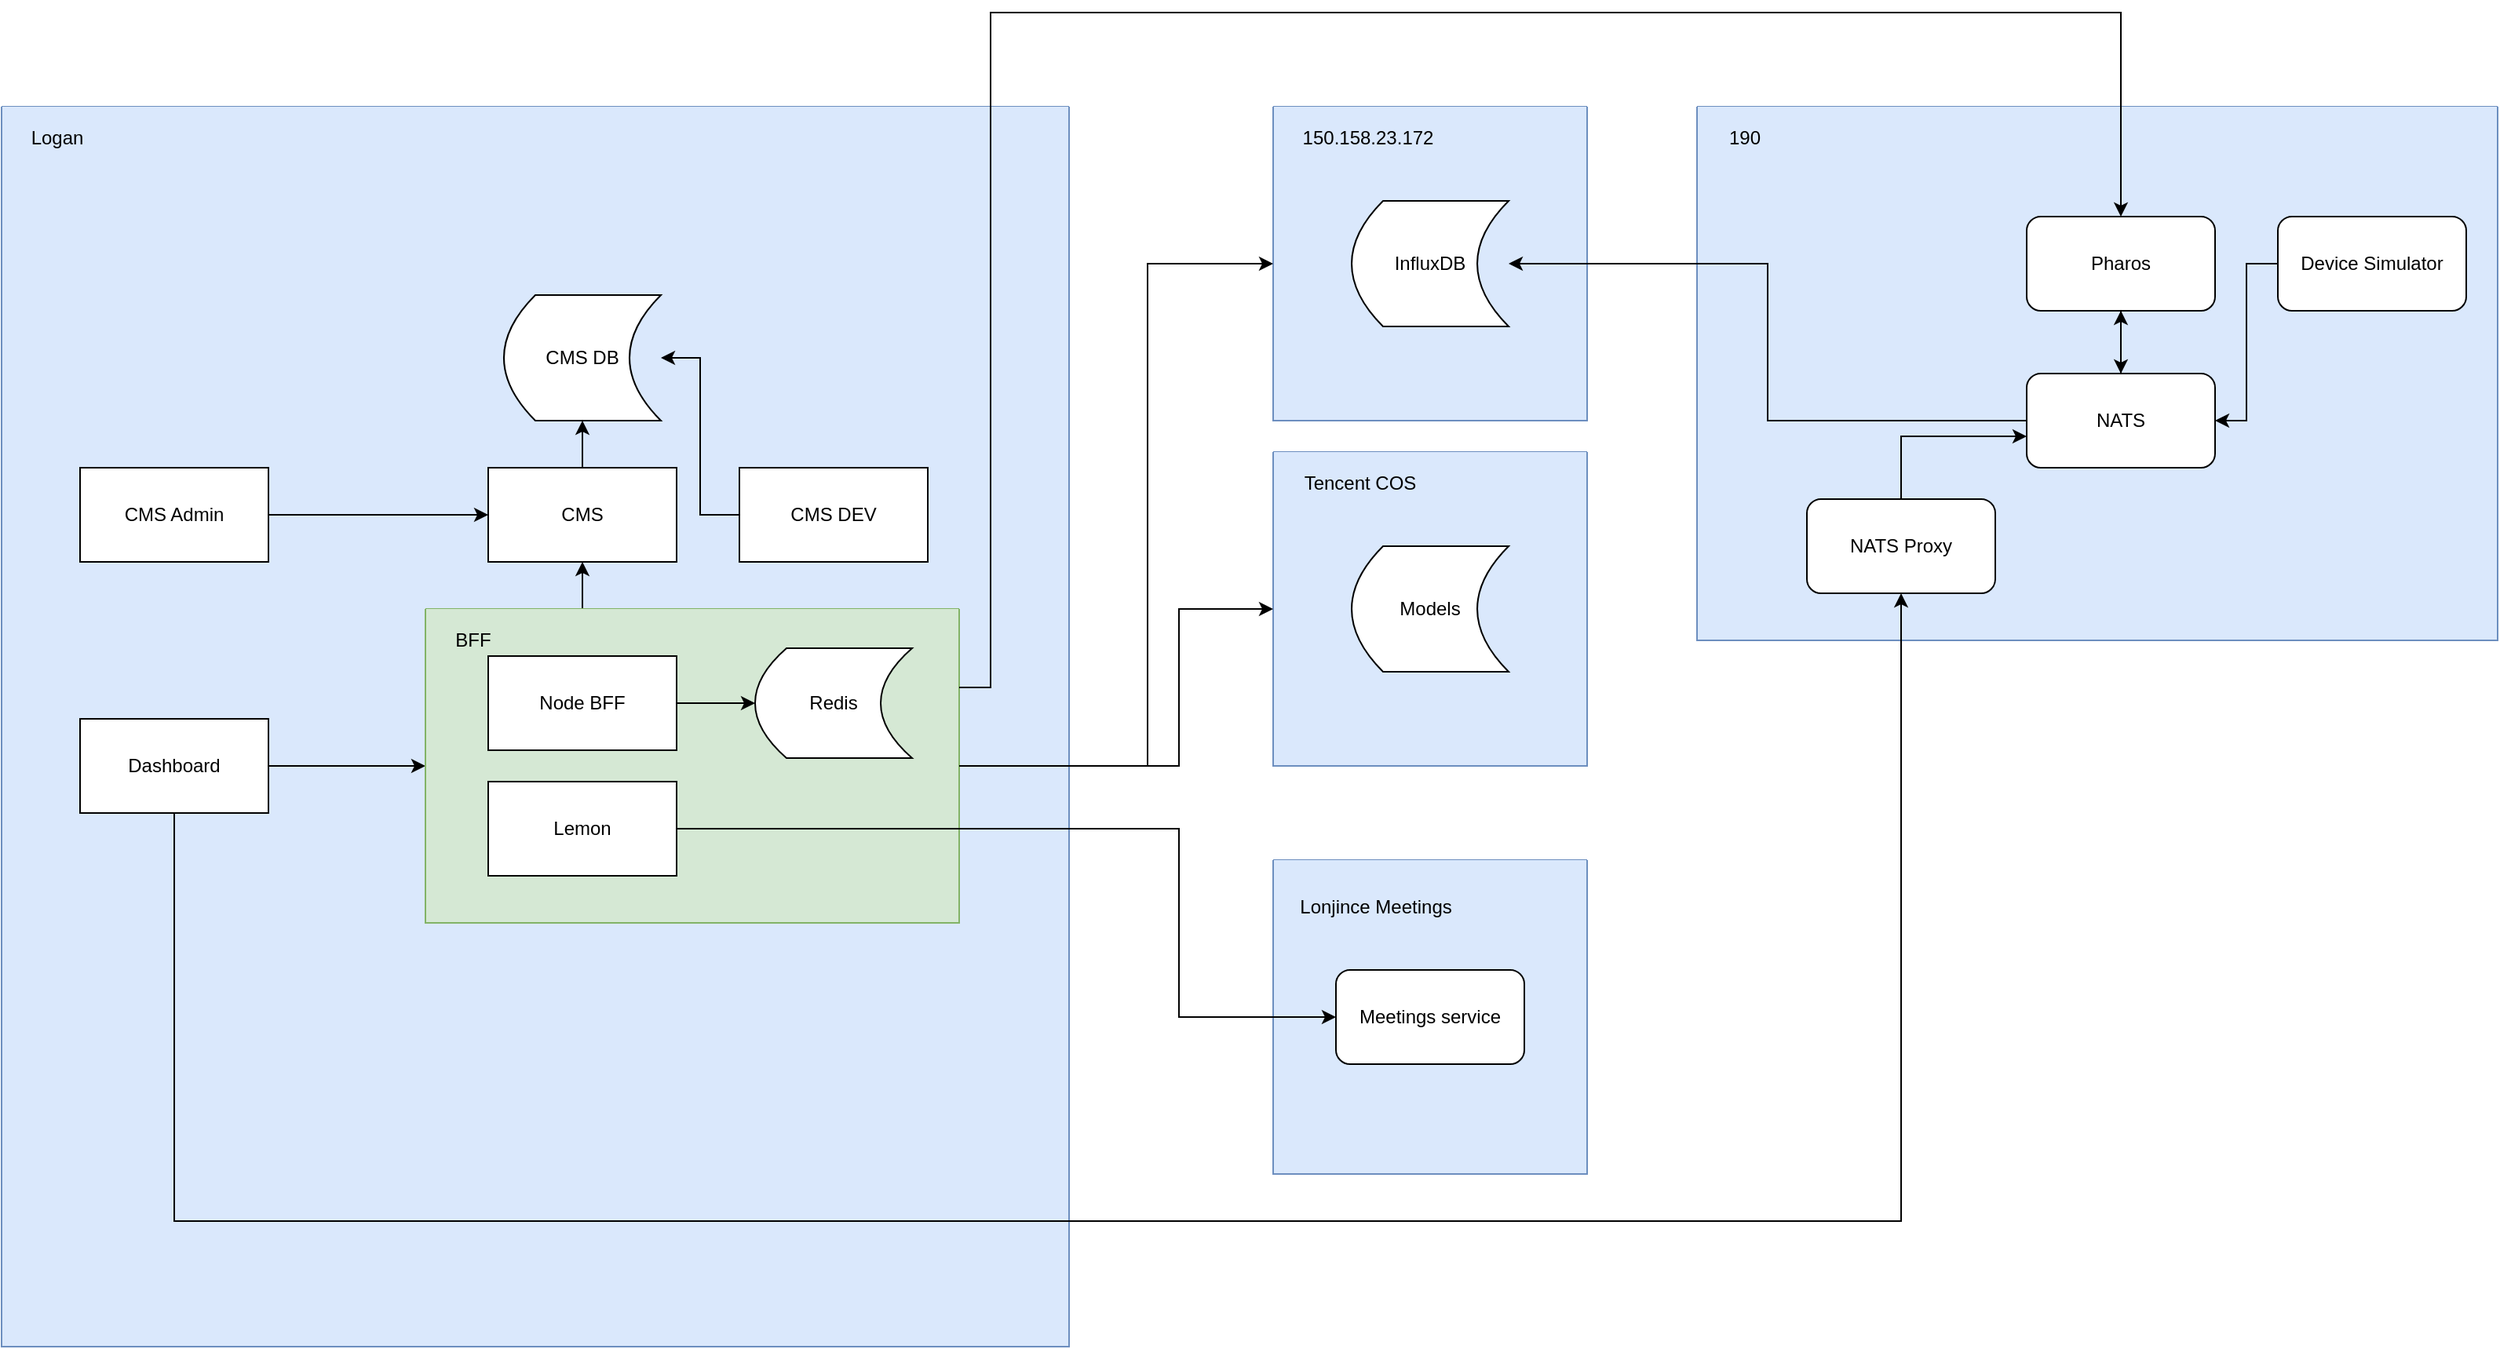 <mxfile version="16.5.6" type="github">
  <diagram name="Page-1" id="aaaa8250-4180-3840-79b5-4cada1eebb92">
    <mxGraphModel dx="2369" dy="1346" grid="1" gridSize="10" guides="1" tooltips="1" connect="1" arrows="1" fold="1" page="1" pageScale="1" pageWidth="850" pageHeight="1100" background="none" math="0" shadow="0">
      <root>
        <mxCell id="0" />
        <mxCell id="1" parent="0" />
        <mxCell id="0sAIdvepXm3ZQ7K2AfYi-3" value="" style="swimlane;startSize=0;swimlaneFillColor=#DAE8FC;fillColor=#dae8fc;strokeColor=#6c8ebf;" vertex="1" parent="1">
          <mxGeometry x="850" y="80" width="200" height="200" as="geometry" />
        </mxCell>
        <mxCell id="0sAIdvepXm3ZQ7K2AfYi-4" value="150.158.23.172" style="text;html=1;align=center;verticalAlign=middle;resizable=0;points=[];autosize=1;strokeColor=none;fillColor=none;" vertex="1" parent="0sAIdvepXm3ZQ7K2AfYi-3">
          <mxGeometry x="10" y="10" width="100" height="20" as="geometry" />
        </mxCell>
        <mxCell id="0sAIdvepXm3ZQ7K2AfYi-1" value="InfluxDB" style="shape=dataStorage;whiteSpace=wrap;html=1;fixedSize=1;" vertex="1" parent="0sAIdvepXm3ZQ7K2AfYi-3">
          <mxGeometry x="50" y="60" width="100" height="80" as="geometry" />
        </mxCell>
        <mxCell id="0sAIdvepXm3ZQ7K2AfYi-5" value="" style="swimlane;startSize=0;swimlaneFillColor=#DAE8FC;fillColor=#dae8fc;strokeColor=#6c8ebf;" vertex="1" parent="1">
          <mxGeometry x="1120" y="80" width="510" height="340" as="geometry" />
        </mxCell>
        <mxCell id="0sAIdvepXm3ZQ7K2AfYi-6" value="190" style="text;html=1;align=center;verticalAlign=middle;resizable=0;points=[];autosize=1;strokeColor=none;fillColor=none;" vertex="1" parent="0sAIdvepXm3ZQ7K2AfYi-5">
          <mxGeometry x="10" y="10" width="40" height="20" as="geometry" />
        </mxCell>
        <mxCell id="0sAIdvepXm3ZQ7K2AfYi-54" style="edgeStyle=orthogonalEdgeStyle;rounded=0;orthogonalLoop=1;jettySize=auto;html=1;entryX=1;entryY=0.5;entryDx=0;entryDy=0;" edge="1" parent="0sAIdvepXm3ZQ7K2AfYi-5" source="0sAIdvepXm3ZQ7K2AfYi-7" target="0sAIdvepXm3ZQ7K2AfYi-52">
          <mxGeometry relative="1" as="geometry" />
        </mxCell>
        <mxCell id="0sAIdvepXm3ZQ7K2AfYi-7" value="Device Simulator" style="rounded=1;whiteSpace=wrap;html=1;" vertex="1" parent="0sAIdvepXm3ZQ7K2AfYi-5">
          <mxGeometry x="370" y="70" width="120" height="60" as="geometry" />
        </mxCell>
        <mxCell id="0sAIdvepXm3ZQ7K2AfYi-55" style="edgeStyle=orthogonalEdgeStyle;rounded=0;orthogonalLoop=1;jettySize=auto;html=1;" edge="1" parent="0sAIdvepXm3ZQ7K2AfYi-5" source="0sAIdvepXm3ZQ7K2AfYi-51" target="0sAIdvepXm3ZQ7K2AfYi-52">
          <mxGeometry relative="1" as="geometry" />
        </mxCell>
        <mxCell id="0sAIdvepXm3ZQ7K2AfYi-51" value="Pharos" style="rounded=1;whiteSpace=wrap;html=1;" vertex="1" parent="0sAIdvepXm3ZQ7K2AfYi-5">
          <mxGeometry x="210" y="70" width="120" height="60" as="geometry" />
        </mxCell>
        <mxCell id="0sAIdvepXm3ZQ7K2AfYi-56" style="edgeStyle=orthogonalEdgeStyle;rounded=0;orthogonalLoop=1;jettySize=auto;html=1;entryX=0.5;entryY=1;entryDx=0;entryDy=0;" edge="1" parent="0sAIdvepXm3ZQ7K2AfYi-5" source="0sAIdvepXm3ZQ7K2AfYi-52" target="0sAIdvepXm3ZQ7K2AfYi-51">
          <mxGeometry relative="1" as="geometry" />
        </mxCell>
        <mxCell id="0sAIdvepXm3ZQ7K2AfYi-52" value="NATS" style="rounded=1;whiteSpace=wrap;html=1;" vertex="1" parent="0sAIdvepXm3ZQ7K2AfYi-5">
          <mxGeometry x="210" y="170" width="120" height="60" as="geometry" />
        </mxCell>
        <mxCell id="0sAIdvepXm3ZQ7K2AfYi-64" style="edgeStyle=orthogonalEdgeStyle;rounded=0;orthogonalLoop=1;jettySize=auto;html=1;" edge="1" parent="0sAIdvepXm3ZQ7K2AfYi-5" source="0sAIdvepXm3ZQ7K2AfYi-63">
          <mxGeometry relative="1" as="geometry">
            <mxPoint x="210" y="210" as="targetPoint" />
            <Array as="points">
              <mxPoint x="130" y="210" />
              <mxPoint x="210" y="210" />
            </Array>
          </mxGeometry>
        </mxCell>
        <mxCell id="0sAIdvepXm3ZQ7K2AfYi-63" value="NATS Proxy" style="rounded=1;whiteSpace=wrap;html=1;" vertex="1" parent="0sAIdvepXm3ZQ7K2AfYi-5">
          <mxGeometry x="70" y="250" width="120" height="60" as="geometry" />
        </mxCell>
        <mxCell id="0sAIdvepXm3ZQ7K2AfYi-9" value="" style="swimlane;startSize=0;rounded=1;fillColor=#dae8fc;strokeColor=#6c8ebf;swimlaneFillColor=#DAE8FC;" vertex="1" parent="1">
          <mxGeometry x="40" y="80" width="680" height="790" as="geometry" />
        </mxCell>
        <mxCell id="0sAIdvepXm3ZQ7K2AfYi-10" value="Logan" style="text;html=1;align=center;verticalAlign=middle;resizable=0;points=[];autosize=1;strokeColor=none;fillColor=none;" vertex="1" parent="0sAIdvepXm3ZQ7K2AfYi-9">
          <mxGeometry x="10" y="10" width="50" height="20" as="geometry" />
        </mxCell>
        <mxCell id="0sAIdvepXm3ZQ7K2AfYi-26" style="edgeStyle=orthogonalEdgeStyle;rounded=0;orthogonalLoop=1;jettySize=auto;html=1;" edge="1" parent="0sAIdvepXm3ZQ7K2AfYi-9" source="0sAIdvepXm3ZQ7K2AfYi-16" target="0sAIdvepXm3ZQ7K2AfYi-12">
          <mxGeometry relative="1" as="geometry" />
        </mxCell>
        <mxCell id="0sAIdvepXm3ZQ7K2AfYi-16" value="Dashboard" style="whiteSpace=wrap;html=1;" vertex="1" parent="0sAIdvepXm3ZQ7K2AfYi-9">
          <mxGeometry x="50" y="390" width="120" height="60" as="geometry" />
        </mxCell>
        <mxCell id="0sAIdvepXm3ZQ7K2AfYi-49" style="edgeStyle=orthogonalEdgeStyle;rounded=0;orthogonalLoop=1;jettySize=auto;html=1;entryX=1;entryY=0.5;entryDx=0;entryDy=0;" edge="1" parent="0sAIdvepXm3ZQ7K2AfYi-9" source="0sAIdvepXm3ZQ7K2AfYi-47" target="0sAIdvepXm3ZQ7K2AfYi-34">
          <mxGeometry relative="1" as="geometry" />
        </mxCell>
        <mxCell id="0sAIdvepXm3ZQ7K2AfYi-47" value="CMS DEV" style="whiteSpace=wrap;html=1;" vertex="1" parent="0sAIdvepXm3ZQ7K2AfYi-9">
          <mxGeometry x="470" y="230" width="120" height="60" as="geometry" />
        </mxCell>
        <mxCell id="0sAIdvepXm3ZQ7K2AfYi-50" style="edgeStyle=orthogonalEdgeStyle;rounded=0;orthogonalLoop=1;jettySize=auto;html=1;" edge="1" parent="0sAIdvepXm3ZQ7K2AfYi-9" source="0sAIdvepXm3ZQ7K2AfYi-48" target="0sAIdvepXm3ZQ7K2AfYi-17">
          <mxGeometry relative="1" as="geometry" />
        </mxCell>
        <mxCell id="0sAIdvepXm3ZQ7K2AfYi-48" value="CMS Admin" style="whiteSpace=wrap;html=1;" vertex="1" parent="0sAIdvepXm3ZQ7K2AfYi-9">
          <mxGeometry x="50" y="230" width="120" height="60" as="geometry" />
        </mxCell>
        <mxCell id="0sAIdvepXm3ZQ7K2AfYi-24" style="edgeStyle=orthogonalEdgeStyle;rounded=0;orthogonalLoop=1;jettySize=auto;html=1;exitX=0.5;exitY=0;exitDx=0;exitDy=0;" edge="1" parent="0sAIdvepXm3ZQ7K2AfYi-9" source="0sAIdvepXm3ZQ7K2AfYi-14" target="0sAIdvepXm3ZQ7K2AfYi-17">
          <mxGeometry relative="1" as="geometry" />
        </mxCell>
        <mxCell id="0sAIdvepXm3ZQ7K2AfYi-12" value="" style="swimlane;startSize=0;fillColor=#d5e8d4;strokeColor=#82b366;swimlaneFillColor=#D5E8D4;" vertex="1" parent="0sAIdvepXm3ZQ7K2AfYi-9">
          <mxGeometry x="270" y="320" width="340" height="200" as="geometry" />
        </mxCell>
        <mxCell id="0sAIdvepXm3ZQ7K2AfYi-13" value="BFF" style="text;html=1;align=center;verticalAlign=middle;resizable=0;points=[];autosize=1;strokeColor=none;fillColor=none;" vertex="1" parent="0sAIdvepXm3ZQ7K2AfYi-12">
          <mxGeometry x="10" y="10" width="40" height="20" as="geometry" />
        </mxCell>
        <mxCell id="0sAIdvepXm3ZQ7K2AfYi-60" style="edgeStyle=orthogonalEdgeStyle;rounded=0;orthogonalLoop=1;jettySize=auto;html=1;" edge="1" parent="0sAIdvepXm3ZQ7K2AfYi-12" source="0sAIdvepXm3ZQ7K2AfYi-14" target="0sAIdvepXm3ZQ7K2AfYi-59">
          <mxGeometry relative="1" as="geometry" />
        </mxCell>
        <mxCell id="0sAIdvepXm3ZQ7K2AfYi-14" value="Node BFF" style="whiteSpace=wrap;html=1;" vertex="1" parent="0sAIdvepXm3ZQ7K2AfYi-12">
          <mxGeometry x="40" y="30" width="120" height="60" as="geometry" />
        </mxCell>
        <mxCell id="0sAIdvepXm3ZQ7K2AfYi-15" value="Lemon" style="whiteSpace=wrap;html=1;" vertex="1" parent="0sAIdvepXm3ZQ7K2AfYi-12">
          <mxGeometry x="40" y="110" width="120" height="60" as="geometry" />
        </mxCell>
        <mxCell id="0sAIdvepXm3ZQ7K2AfYi-59" value="Redis" style="shape=dataStorage;whiteSpace=wrap;html=1;fixedSize=1;rounded=1;" vertex="1" parent="0sAIdvepXm3ZQ7K2AfYi-12">
          <mxGeometry x="210" y="25" width="100" height="70" as="geometry" />
        </mxCell>
        <mxCell id="0sAIdvepXm3ZQ7K2AfYi-46" style="edgeStyle=orthogonalEdgeStyle;rounded=0;orthogonalLoop=1;jettySize=auto;html=1;" edge="1" parent="0sAIdvepXm3ZQ7K2AfYi-9" source="0sAIdvepXm3ZQ7K2AfYi-17" target="0sAIdvepXm3ZQ7K2AfYi-34">
          <mxGeometry relative="1" as="geometry" />
        </mxCell>
        <mxCell id="0sAIdvepXm3ZQ7K2AfYi-17" value="CMS" style="whiteSpace=wrap;html=1;" vertex="1" parent="0sAIdvepXm3ZQ7K2AfYi-9">
          <mxGeometry x="310" y="230" width="120" height="60" as="geometry" />
        </mxCell>
        <mxCell id="0sAIdvepXm3ZQ7K2AfYi-34" value="CMS DB" style="shape=dataStorage;whiteSpace=wrap;html=1;fixedSize=1;" vertex="1" parent="0sAIdvepXm3ZQ7K2AfYi-9">
          <mxGeometry x="320" y="120" width="100" height="80" as="geometry" />
        </mxCell>
        <mxCell id="0sAIdvepXm3ZQ7K2AfYi-19" value="" style="swimlane;startSize=0;swimlaneFillColor=#DAE8FC;fillColor=#dae8fc;strokeColor=#6c8ebf;" vertex="1" parent="1">
          <mxGeometry x="850" y="300" width="200" height="200" as="geometry" />
        </mxCell>
        <mxCell id="0sAIdvepXm3ZQ7K2AfYi-20" value="Tencent COS" style="text;html=1;align=center;verticalAlign=middle;resizable=0;points=[];autosize=1;strokeColor=none;fillColor=none;" vertex="1" parent="0sAIdvepXm3ZQ7K2AfYi-19">
          <mxGeometry x="10" y="10" width="90" height="20" as="geometry" />
        </mxCell>
        <mxCell id="0sAIdvepXm3ZQ7K2AfYi-32" value="Models" style="shape=dataStorage;whiteSpace=wrap;html=1;fixedSize=1;" vertex="1" parent="0sAIdvepXm3ZQ7K2AfYi-19">
          <mxGeometry x="50" y="60" width="100" height="80" as="geometry" />
        </mxCell>
        <mxCell id="0sAIdvepXm3ZQ7K2AfYi-21" style="edgeStyle=orthogonalEdgeStyle;rounded=0;orthogonalLoop=1;jettySize=auto;html=1;" edge="1" parent="1" source="0sAIdvepXm3ZQ7K2AfYi-12" target="0sAIdvepXm3ZQ7K2AfYi-19">
          <mxGeometry relative="1" as="geometry">
            <Array as="points">
              <mxPoint x="790" y="500" />
              <mxPoint x="790" y="400" />
            </Array>
          </mxGeometry>
        </mxCell>
        <mxCell id="0sAIdvepXm3ZQ7K2AfYi-22" style="edgeStyle=orthogonalEdgeStyle;rounded=0;orthogonalLoop=1;jettySize=auto;html=1;entryX=0;entryY=0.5;entryDx=0;entryDy=0;" edge="1" parent="1" source="0sAIdvepXm3ZQ7K2AfYi-12" target="0sAIdvepXm3ZQ7K2AfYi-3">
          <mxGeometry relative="1" as="geometry">
            <Array as="points">
              <mxPoint x="770" y="500" />
              <mxPoint x="770" y="180" />
            </Array>
          </mxGeometry>
        </mxCell>
        <mxCell id="0sAIdvepXm3ZQ7K2AfYi-27" value="" style="swimlane;startSize=0;swimlaneFillColor=#DAE8FC;fillColor=#dae8fc;strokeColor=#6c8ebf;" vertex="1" parent="1">
          <mxGeometry x="850" y="560" width="200" height="200" as="geometry" />
        </mxCell>
        <mxCell id="0sAIdvepXm3ZQ7K2AfYi-28" value="Lonjince Meetings" style="text;html=1;align=center;verticalAlign=middle;resizable=0;points=[];autosize=1;strokeColor=none;fillColor=none;" vertex="1" parent="0sAIdvepXm3ZQ7K2AfYi-27">
          <mxGeometry x="10" y="20" width="110" height="20" as="geometry" />
        </mxCell>
        <mxCell id="0sAIdvepXm3ZQ7K2AfYi-29" value="Meetings service" style="rounded=1;whiteSpace=wrap;html=1;" vertex="1" parent="0sAIdvepXm3ZQ7K2AfYi-27">
          <mxGeometry x="40" y="70" width="120" height="60" as="geometry" />
        </mxCell>
        <mxCell id="0sAIdvepXm3ZQ7K2AfYi-31" style="edgeStyle=orthogonalEdgeStyle;rounded=0;orthogonalLoop=1;jettySize=auto;html=1;entryX=0;entryY=0.5;entryDx=0;entryDy=0;" edge="1" parent="1" source="0sAIdvepXm3ZQ7K2AfYi-15" target="0sAIdvepXm3ZQ7K2AfYi-29">
          <mxGeometry relative="1" as="geometry">
            <Array as="points">
              <mxPoint x="790" y="540" />
              <mxPoint x="790" y="660" />
            </Array>
          </mxGeometry>
        </mxCell>
        <mxCell id="0sAIdvepXm3ZQ7K2AfYi-57" style="edgeStyle=orthogonalEdgeStyle;rounded=0;orthogonalLoop=1;jettySize=auto;html=1;entryX=1;entryY=0.5;entryDx=0;entryDy=0;" edge="1" parent="1" source="0sAIdvepXm3ZQ7K2AfYi-52" target="0sAIdvepXm3ZQ7K2AfYi-1">
          <mxGeometry relative="1" as="geometry" />
        </mxCell>
        <mxCell id="0sAIdvepXm3ZQ7K2AfYi-61" style="edgeStyle=orthogonalEdgeStyle;rounded=0;orthogonalLoop=1;jettySize=auto;html=1;entryX=0.5;entryY=1;entryDx=0;entryDy=0;" edge="1" parent="1" source="0sAIdvepXm3ZQ7K2AfYi-16" target="0sAIdvepXm3ZQ7K2AfYi-63">
          <mxGeometry relative="1" as="geometry">
            <Array as="points">
              <mxPoint x="150" y="790" />
              <mxPoint x="1250" y="790" />
            </Array>
          </mxGeometry>
        </mxCell>
        <mxCell id="0sAIdvepXm3ZQ7K2AfYi-62" style="edgeStyle=orthogonalEdgeStyle;rounded=0;orthogonalLoop=1;jettySize=auto;html=1;exitX=1;exitY=0.25;exitDx=0;exitDy=0;entryX=0.5;entryY=0;entryDx=0;entryDy=0;" edge="1" parent="1" source="0sAIdvepXm3ZQ7K2AfYi-12" target="0sAIdvepXm3ZQ7K2AfYi-51">
          <mxGeometry relative="1" as="geometry">
            <Array as="points">
              <mxPoint x="670" y="450" />
              <mxPoint x="670" y="20" />
              <mxPoint x="1390" y="20" />
            </Array>
          </mxGeometry>
        </mxCell>
      </root>
    </mxGraphModel>
  </diagram>
</mxfile>
